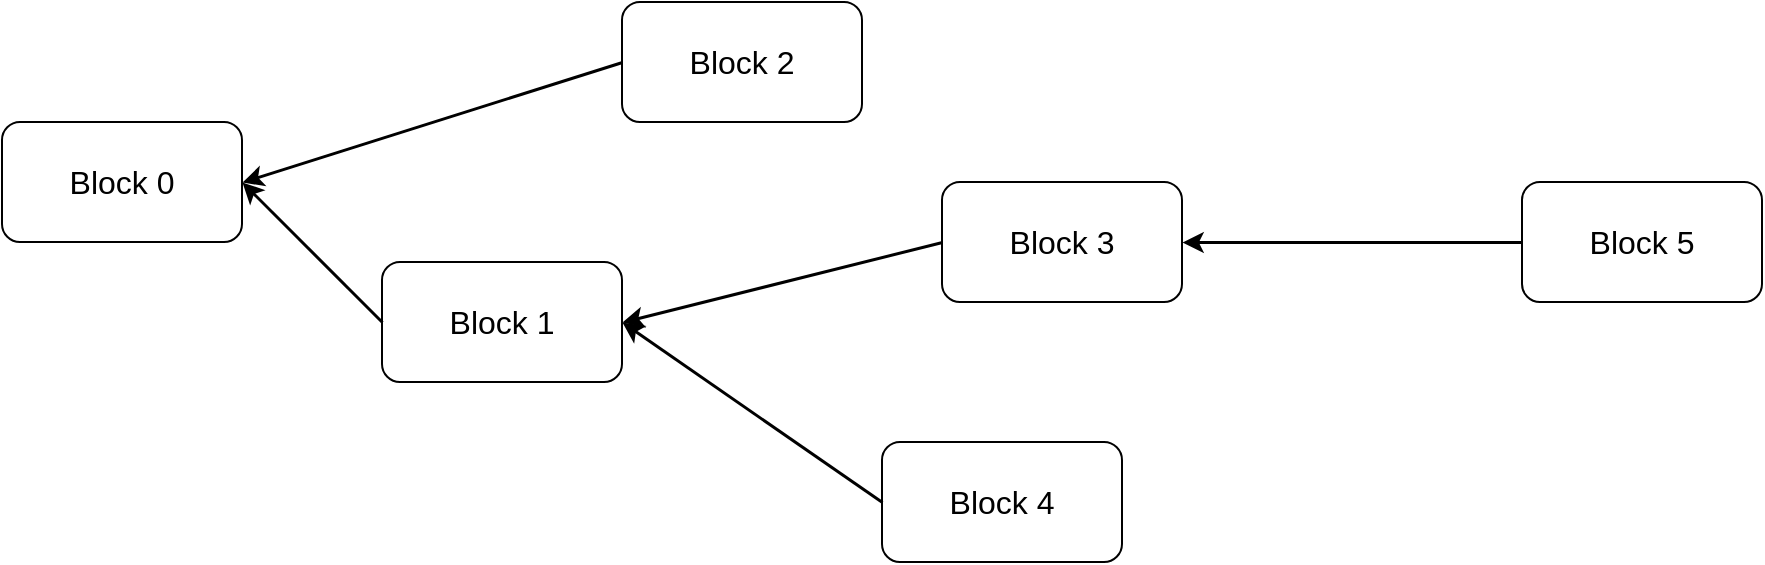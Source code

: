 <mxfile version="20.5.3" type="github">
  <diagram id="Req7KEFKL_B0jB30vf0X" name="Page-1">
    <mxGraphModel dx="1426" dy="794" grid="1" gridSize="10" guides="1" tooltips="1" connect="1" arrows="1" fold="1" page="1" pageScale="1" pageWidth="850" pageHeight="1100" math="0" shadow="0">
      <root>
        <mxCell id="0" />
        <mxCell id="1" parent="0" />
        <mxCell id="pMtmh5tiPzi96CSwBQRV-10" value="&lt;font style=&quot;font-size: 16px;&quot;&gt;Block 0&lt;/font&gt;" style="rounded=1;whiteSpace=wrap;html=1;" vertex="1" parent="1">
          <mxGeometry y="380" width="120" height="60" as="geometry" />
        </mxCell>
        <mxCell id="pMtmh5tiPzi96CSwBQRV-11" value="&lt;span style=&quot;font-size: 16px;&quot;&gt;Block 1&lt;/span&gt;" style="rounded=1;whiteSpace=wrap;html=1;" vertex="1" parent="1">
          <mxGeometry x="190" y="450" width="120" height="60" as="geometry" />
        </mxCell>
        <mxCell id="pMtmh5tiPzi96CSwBQRV-12" value="&lt;span style=&quot;font-size: 16px;&quot;&gt;Block 2&lt;/span&gt;" style="rounded=1;whiteSpace=wrap;html=1;" vertex="1" parent="1">
          <mxGeometry x="310" y="320" width="120" height="60" as="geometry" />
        </mxCell>
        <mxCell id="pMtmh5tiPzi96CSwBQRV-13" value="&lt;span style=&quot;font-size: 16px;&quot;&gt;Block 4&lt;/span&gt;" style="rounded=1;whiteSpace=wrap;html=1;" vertex="1" parent="1">
          <mxGeometry x="440" y="540" width="120" height="60" as="geometry" />
        </mxCell>
        <mxCell id="pMtmh5tiPzi96CSwBQRV-14" value="&lt;span style=&quot;font-size: 16px;&quot;&gt;Block 3&lt;/span&gt;" style="rounded=1;whiteSpace=wrap;html=1;" vertex="1" parent="1">
          <mxGeometry x="470" y="410" width="120" height="60" as="geometry" />
        </mxCell>
        <mxCell id="pMtmh5tiPzi96CSwBQRV-15" value="&lt;span style=&quot;font-size: 16px;&quot;&gt;Block 5&lt;/span&gt;" style="rounded=1;whiteSpace=wrap;html=1;" vertex="1" parent="1">
          <mxGeometry x="760" y="410" width="120" height="60" as="geometry" />
        </mxCell>
        <mxCell id="pMtmh5tiPzi96CSwBQRV-16" value="" style="endArrow=classic;html=1;rounded=0;fontSize=16;strokeWidth=1.5;exitX=0;exitY=0.5;exitDx=0;exitDy=0;entryX=1;entryY=0.5;entryDx=0;entryDy=0;" edge="1" parent="1" source="pMtmh5tiPzi96CSwBQRV-12" target="pMtmh5tiPzi96CSwBQRV-10">
          <mxGeometry width="50" height="50" relative="1" as="geometry">
            <mxPoint x="410" y="420" as="sourcePoint" />
            <mxPoint x="460" y="370" as="targetPoint" />
          </mxGeometry>
        </mxCell>
        <mxCell id="pMtmh5tiPzi96CSwBQRV-17" value="" style="endArrow=classic;html=1;rounded=0;fontSize=16;strokeWidth=1.5;exitX=0;exitY=0.5;exitDx=0;exitDy=0;entryX=1;entryY=0.5;entryDx=0;entryDy=0;" edge="1" parent="1" source="pMtmh5tiPzi96CSwBQRV-11" target="pMtmh5tiPzi96CSwBQRV-10">
          <mxGeometry width="50" height="50" relative="1" as="geometry">
            <mxPoint x="320" y="360" as="sourcePoint" />
            <mxPoint x="130" y="420" as="targetPoint" />
          </mxGeometry>
        </mxCell>
        <mxCell id="pMtmh5tiPzi96CSwBQRV-18" value="" style="endArrow=classic;html=1;rounded=0;fontSize=16;strokeWidth=1.5;exitX=0;exitY=0.5;exitDx=0;exitDy=0;entryX=1;entryY=0.5;entryDx=0;entryDy=0;" edge="1" parent="1" source="pMtmh5tiPzi96CSwBQRV-14" target="pMtmh5tiPzi96CSwBQRV-11">
          <mxGeometry width="50" height="50" relative="1" as="geometry">
            <mxPoint x="200" y="490" as="sourcePoint" />
            <mxPoint x="130" y="420" as="targetPoint" />
          </mxGeometry>
        </mxCell>
        <mxCell id="pMtmh5tiPzi96CSwBQRV-19" value="" style="endArrow=classic;html=1;rounded=0;fontSize=16;strokeWidth=1.5;exitX=0;exitY=0.5;exitDx=0;exitDy=0;entryX=1;entryY=0.5;entryDx=0;entryDy=0;" edge="1" parent="1" source="pMtmh5tiPzi96CSwBQRV-13" target="pMtmh5tiPzi96CSwBQRV-11">
          <mxGeometry width="50" height="50" relative="1" as="geometry">
            <mxPoint x="480" y="450" as="sourcePoint" />
            <mxPoint x="320" y="490" as="targetPoint" />
          </mxGeometry>
        </mxCell>
        <mxCell id="pMtmh5tiPzi96CSwBQRV-20" value="" style="endArrow=classic;html=1;rounded=0;fontSize=16;strokeWidth=1.5;exitX=0;exitY=0.5;exitDx=0;exitDy=0;entryX=1;entryY=0.5;entryDx=0;entryDy=0;" edge="1" parent="1" source="pMtmh5tiPzi96CSwBQRV-15" target="pMtmh5tiPzi96CSwBQRV-14">
          <mxGeometry width="50" height="50" relative="1" as="geometry">
            <mxPoint x="450" y="580" as="sourcePoint" />
            <mxPoint x="320" y="490" as="targetPoint" />
          </mxGeometry>
        </mxCell>
      </root>
    </mxGraphModel>
  </diagram>
</mxfile>
